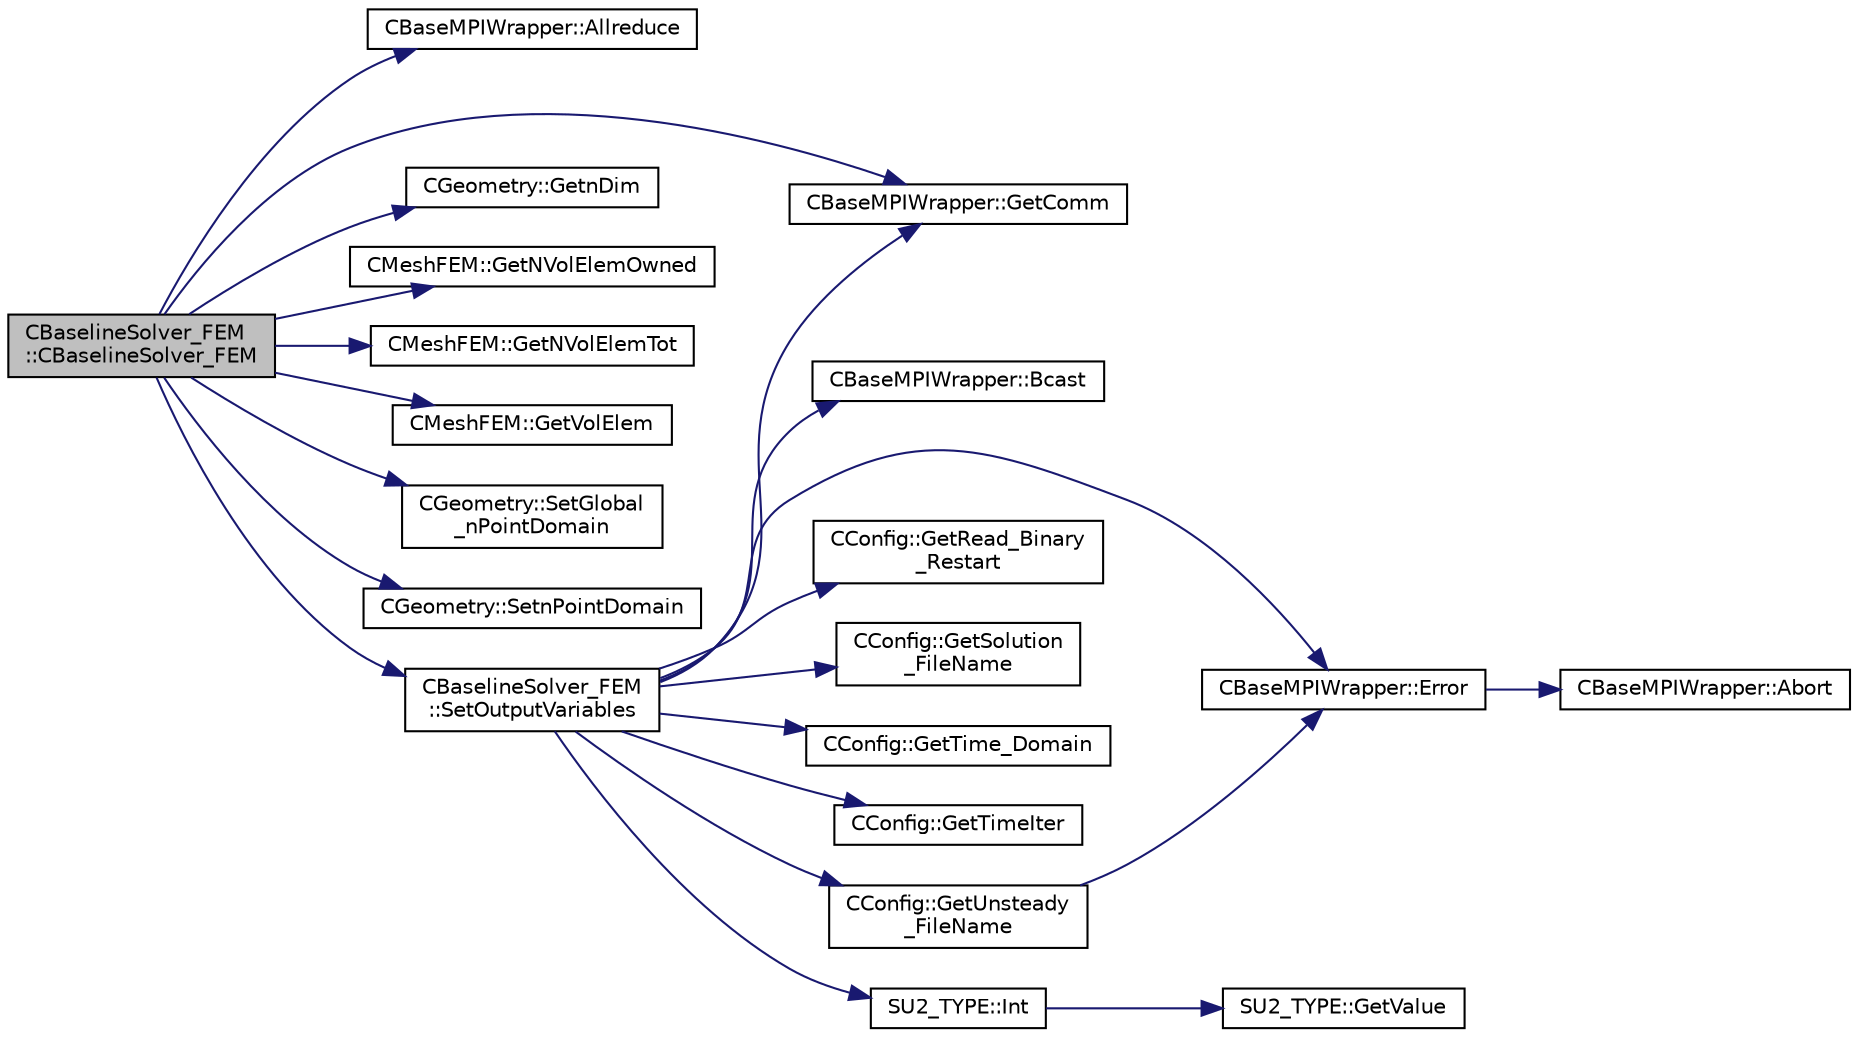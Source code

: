 digraph "CBaselineSolver_FEM::CBaselineSolver_FEM"
{
 // LATEX_PDF_SIZE
  edge [fontname="Helvetica",fontsize="10",labelfontname="Helvetica",labelfontsize="10"];
  node [fontname="Helvetica",fontsize="10",shape=record];
  rankdir="LR";
  Node1 [label="CBaselineSolver_FEM\l::CBaselineSolver_FEM",height=0.2,width=0.4,color="black", fillcolor="grey75", style="filled", fontcolor="black",tooltip=" "];
  Node1 -> Node2 [color="midnightblue",fontsize="10",style="solid",fontname="Helvetica"];
  Node2 [label="CBaseMPIWrapper::Allreduce",height=0.2,width=0.4,color="black", fillcolor="white", style="filled",URL="$classCBaseMPIWrapper.html#a381d4b3738c09d92ee1ae9f89715b541",tooltip=" "];
  Node1 -> Node3 [color="midnightblue",fontsize="10",style="solid",fontname="Helvetica"];
  Node3 [label="CBaseMPIWrapper::GetComm",height=0.2,width=0.4,color="black", fillcolor="white", style="filled",URL="$classCBaseMPIWrapper.html#a8154391fc3522954802889d81d4ef5da",tooltip=" "];
  Node1 -> Node4 [color="midnightblue",fontsize="10",style="solid",fontname="Helvetica"];
  Node4 [label="CGeometry::GetnDim",height=0.2,width=0.4,color="black", fillcolor="white", style="filled",URL="$classCGeometry.html#ace7f7fe876f629f5bd5f92d4805a1a4b",tooltip="Get number of coordinates."];
  Node1 -> Node5 [color="midnightblue",fontsize="10",style="solid",fontname="Helvetica"];
  Node5 [label="CMeshFEM::GetNVolElemOwned",height=0.2,width=0.4,color="black", fillcolor="white", style="filled",URL="$classCMeshFEM.html#a98cac5880bf32dd7a81e90cfe3e83faa",tooltip="Function, which makes available the number of owned volume elements in the local FEM mesh."];
  Node1 -> Node6 [color="midnightblue",fontsize="10",style="solid",fontname="Helvetica"];
  Node6 [label="CMeshFEM::GetNVolElemTot",height=0.2,width=0.4,color="black", fillcolor="white", style="filled",URL="$classCMeshFEM.html#a73a88fd643b00969d22c86855659cdc7",tooltip="Function, which makes available the total number of volume elements in the local FEM mesh."];
  Node1 -> Node7 [color="midnightblue",fontsize="10",style="solid",fontname="Helvetica"];
  Node7 [label="CMeshFEM::GetVolElem",height=0.2,width=0.4,color="black", fillcolor="white", style="filled",URL="$classCMeshFEM.html#aff09ec52d588d027830b497b21ae79c5",tooltip="Function, which makes available the volume elements in the local FEM mesh."];
  Node1 -> Node8 [color="midnightblue",fontsize="10",style="solid",fontname="Helvetica"];
  Node8 [label="CGeometry::SetGlobal\l_nPointDomain",height=0.2,width=0.4,color="black", fillcolor="white", style="filled",URL="$classCGeometry.html#aa9837fdad77772142c8f43cf9d6d958c",tooltip="Set the value of the total number of points globally in the simulation."];
  Node1 -> Node9 [color="midnightblue",fontsize="10",style="solid",fontname="Helvetica"];
  Node9 [label="CGeometry::SetnPointDomain",height=0.2,width=0.4,color="black", fillcolor="white", style="filled",URL="$classCGeometry.html#afa2a7a03d8fd185ef68e922008008187",tooltip="Set the number of grid points in the domain."];
  Node1 -> Node10 [color="midnightblue",fontsize="10",style="solid",fontname="Helvetica"];
  Node10 [label="CBaselineSolver_FEM\l::SetOutputVariables",height=0.2,width=0.4,color="black", fillcolor="white", style="filled",URL="$classCBaselineSolver__FEM.html#a5fefb73afd97e76701e64867015db7df",tooltip="Set the number of variables and string names from the restart file."];
  Node10 -> Node11 [color="midnightblue",fontsize="10",style="solid",fontname="Helvetica"];
  Node11 [label="CBaseMPIWrapper::Bcast",height=0.2,width=0.4,color="black", fillcolor="white", style="filled",URL="$classCBaseMPIWrapper.html#a0db599277ab9197511cfd263b4da10f8",tooltip=" "];
  Node10 -> Node12 [color="midnightblue",fontsize="10",style="solid",fontname="Helvetica"];
  Node12 [label="CBaseMPIWrapper::Error",height=0.2,width=0.4,color="black", fillcolor="white", style="filled",URL="$classCBaseMPIWrapper.html#a04457c47629bda56704e6a8804833eeb",tooltip=" "];
  Node12 -> Node13 [color="midnightblue",fontsize="10",style="solid",fontname="Helvetica"];
  Node13 [label="CBaseMPIWrapper::Abort",height=0.2,width=0.4,color="black", fillcolor="white", style="filled",URL="$classCBaseMPIWrapper.html#af7297d861dca86b45cf561b6ab642e8f",tooltip=" "];
  Node10 -> Node3 [color="midnightblue",fontsize="10",style="solid",fontname="Helvetica"];
  Node10 -> Node14 [color="midnightblue",fontsize="10",style="solid",fontname="Helvetica"];
  Node14 [label="CConfig::GetRead_Binary\l_Restart",height=0.2,width=0.4,color="black", fillcolor="white", style="filled",URL="$classCConfig.html#a82ddaa417553293be72a3ab2198f7d40",tooltip="Flag for whether binary SU2 native restart files are read."];
  Node10 -> Node15 [color="midnightblue",fontsize="10",style="solid",fontname="Helvetica"];
  Node15 [label="CConfig::GetSolution\l_FileName",height=0.2,width=0.4,color="black", fillcolor="white", style="filled",URL="$classCConfig.html#a1d989df2b76d32ee772923f169cf885b",tooltip="Get the name of the file with the solution of the flow problem."];
  Node10 -> Node16 [color="midnightblue",fontsize="10",style="solid",fontname="Helvetica"];
  Node16 [label="CConfig::GetTime_Domain",height=0.2,width=0.4,color="black", fillcolor="white", style="filled",URL="$classCConfig.html#a85d2e3cf43b77c63642c40c235b853f3",tooltip="Check if the multizone problem is solved for time domain."];
  Node10 -> Node17 [color="midnightblue",fontsize="10",style="solid",fontname="Helvetica"];
  Node17 [label="CConfig::GetTimeIter",height=0.2,width=0.4,color="black", fillcolor="white", style="filled",URL="$classCConfig.html#aec6051895c2e4f593a5c245104548b78",tooltip="Get the current time iteration number."];
  Node10 -> Node18 [color="midnightblue",fontsize="10",style="solid",fontname="Helvetica"];
  Node18 [label="CConfig::GetUnsteady\l_FileName",height=0.2,width=0.4,color="black", fillcolor="white", style="filled",URL="$classCConfig.html#aace1a22e7f0858d832499e72a1415cd4",tooltip="Augment the input filename with the iteration number for an unsteady file."];
  Node18 -> Node12 [color="midnightblue",fontsize="10",style="solid",fontname="Helvetica"];
  Node10 -> Node19 [color="midnightblue",fontsize="10",style="solid",fontname="Helvetica"];
  Node19 [label="SU2_TYPE::Int",height=0.2,width=0.4,color="black", fillcolor="white", style="filled",URL="$namespaceSU2__TYPE.html#a6b48817766d8a6486caa2807a52f6bae",tooltip="Casts the primitive value to int (uses GetValue, already implemented for each type)."];
  Node19 -> Node20 [color="midnightblue",fontsize="10",style="solid",fontname="Helvetica"];
  Node20 [label="SU2_TYPE::GetValue",height=0.2,width=0.4,color="black", fillcolor="white", style="filled",URL="$namespaceSU2__TYPE.html#adf52a59d6f4e578f7915ec9abbf7cb22",tooltip="Get the (primitive) value of the datatype (needs to be specialized for active types)."];
}
